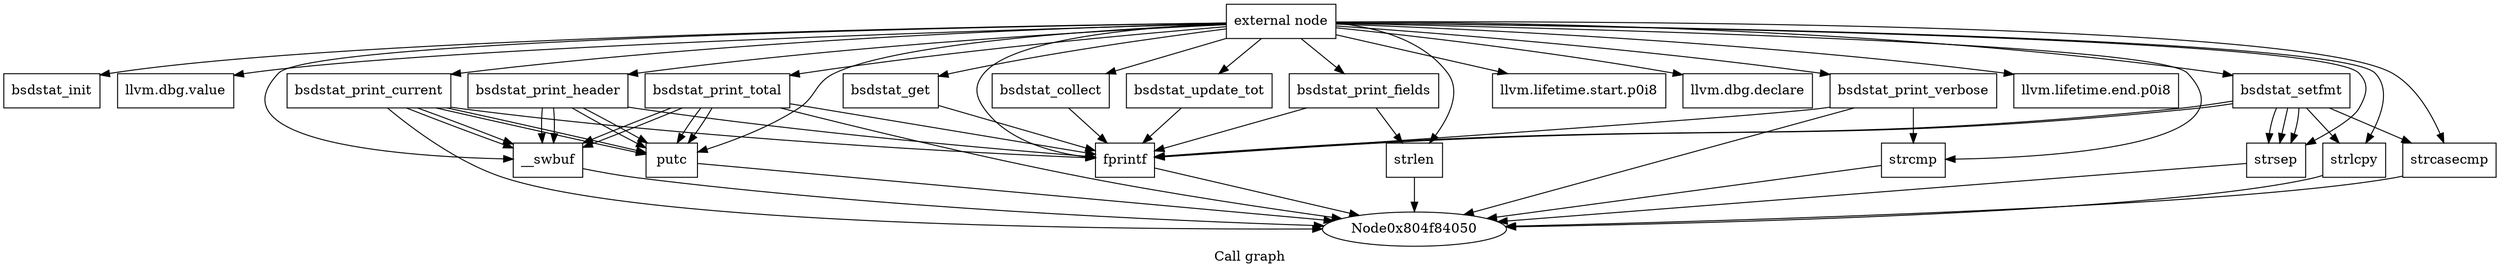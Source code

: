 digraph "Call graph" {
	label="Call graph";

	Node0x804f84020 [shape=record,label="{external node}"];
	Node0x804f84020 -> Node0x804f840b0;
	Node0x804f84020 -> Node0x804f84110;
	Node0x804f84020 -> Node0x804f84170;
	Node0x804f84020 -> Node0x804f84350;
	Node0x804f84020 -> Node0x804f843b0;
	Node0x804f84020 -> Node0x804f84410;
	Node0x804f84020 -> Node0x804f84470;
	Node0x804f84020 -> Node0x804f84590;
	Node0x804f84020 -> Node0x804f845f0;
	Node0x804f84020 -> Node0x804f84650;
	Node0x804f84020 -> Node0x804f84710;
	Node0x804f84020 -> Node0x804f84770;
	Node0x804f84020 -> Node0x804f842f0;
	Node0x804f84020 -> Node0x804f847d0;
	Node0x804f84020 -> Node0x804f84830;
	Node0x804f84020 -> Node0x804f846b0;
	Node0x804f84020 -> Node0x804f84890;
	Node0x804f84020 -> Node0x804f844d0;
	Node0x804f84020 -> Node0x804f84530;
	Node0x804f84020 -> Node0x804f841d0;
	Node0x804f84020 -> Node0x804f84230;
	Node0x804f84020 -> Node0x804f84290;
	Node0x804f840b0 [shape=record,label="{bsdstat_init}"];
	Node0x804f84110 [shape=record,label="{llvm.dbg.value}"];
	Node0x804f84170 [shape=record,label="{bsdstat_setfmt}"];
	Node0x804f84170 -> Node0x804f841d0;
	Node0x804f84170 -> Node0x804f84230;
	Node0x804f84170 -> Node0x804f84290;
	Node0x804f84170 -> Node0x804f842f0;
	Node0x804f84170 -> Node0x804f84230;
	Node0x804f84170 -> Node0x804f842f0;
	Node0x804f84170 -> Node0x804f84230;
	Node0x804f84350 [shape=record,label="{bsdstat_collect}"];
	Node0x804f84350 -> Node0x804f842f0;
	Node0x804f843b0 [shape=record,label="{bsdstat_update_tot}"];
	Node0x804f843b0 -> Node0x804f842f0;
	Node0x804f84410 [shape=record,label="{bsdstat_get}"];
	Node0x804f84410 -> Node0x804f842f0;
	Node0x804f84470 [shape=record,label="{bsdstat_print_header}"];
	Node0x804f84470 -> Node0x804f842f0;
	Node0x804f84470 -> Node0x804f844d0;
	Node0x804f84470 -> Node0x804f84530;
	Node0x804f84470 -> Node0x804f844d0;
	Node0x804f84470 -> Node0x804f84530;
	Node0x804f84590 [shape=record,label="{bsdstat_print_current}"];
	Node0x804f84590 -> Node0x804f84050;
	Node0x804f84590 -> Node0x804f842f0;
	Node0x804f84590 -> Node0x804f844d0;
	Node0x804f84590 -> Node0x804f84530;
	Node0x804f84590 -> Node0x804f844d0;
	Node0x804f84590 -> Node0x804f84530;
	Node0x804f845f0 [shape=record,label="{bsdstat_print_total}"];
	Node0x804f845f0 -> Node0x804f84050;
	Node0x804f845f0 -> Node0x804f842f0;
	Node0x804f845f0 -> Node0x804f844d0;
	Node0x804f845f0 -> Node0x804f84530;
	Node0x804f845f0 -> Node0x804f844d0;
	Node0x804f845f0 -> Node0x804f84530;
	Node0x804f84650 [shape=record,label="{bsdstat_print_verbose}"];
	Node0x804f84650 -> Node0x804f84050;
	Node0x804f84650 -> Node0x804f846b0;
	Node0x804f84650 -> Node0x804f842f0;
	Node0x804f84710 [shape=record,label="{bsdstat_print_fields}"];
	Node0x804f84710 -> Node0x804f84770;
	Node0x804f84710 -> Node0x804f842f0;
	Node0x804f84770 [shape=record,label="{strlen}"];
	Node0x804f84770 -> Node0x804f84050;
	Node0x804f842f0 [shape=record,label="{fprintf}"];
	Node0x804f842f0 -> Node0x804f84050;
	Node0x804f847d0 [shape=record,label="{llvm.lifetime.start.p0i8}"];
	Node0x804f84830 [shape=record,label="{llvm.dbg.declare}"];
	Node0x804f846b0 [shape=record,label="{strcmp}"];
	Node0x804f846b0 -> Node0x804f84050;
	Node0x804f84890 [shape=record,label="{llvm.lifetime.end.p0i8}"];
	Node0x804f844d0 [shape=record,label="{__swbuf}"];
	Node0x804f844d0 -> Node0x804f84050;
	Node0x804f84530 [shape=record,label="{putc}"];
	Node0x804f84530 -> Node0x804f84050;
	Node0x804f841d0 [shape=record,label="{strlcpy}"];
	Node0x804f841d0 -> Node0x804f84050;
	Node0x804f84230 [shape=record,label="{strsep}"];
	Node0x804f84230 -> Node0x804f84050;
	Node0x804f84290 [shape=record,label="{strcasecmp}"];
	Node0x804f84290 -> Node0x804f84050;
}
